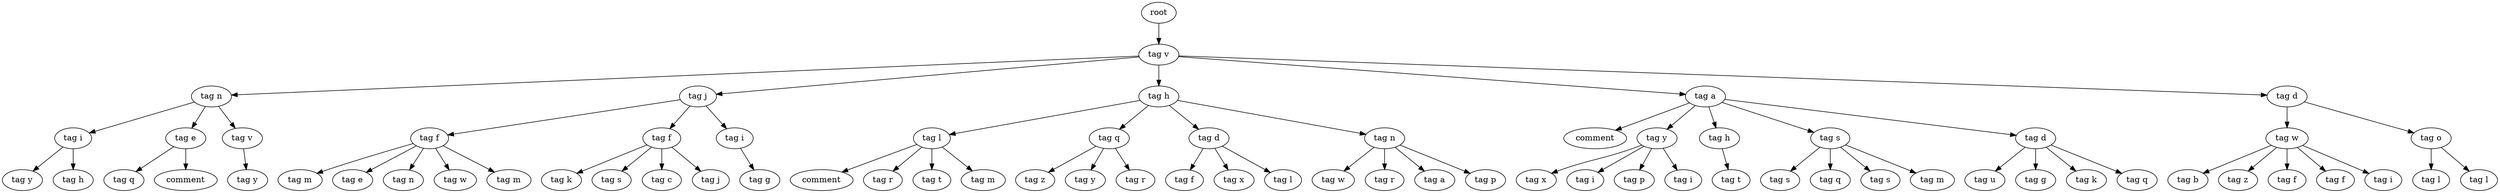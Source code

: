 digraph Tree{
0[label="root"];
0->00
00[label="tag v"];
00->000
000[label="tag n"];
000->0000
0000[label="tag i"];
0000->00000
00000[label="tag y"];
0000->00001
00001[label="tag h"];
000->0001
0001[label="tag e"];
0001->00010
00010[label="tag q"];
0001->00011
00011[label="comment"];
000->0002
0002[label="tag v"];
0002->00020
00020[label="tag y"];
00->001
001[label="tag j"];
001->0010
0010[label="tag f"];
0010->00100
00100[label="tag m"];
0010->00101
00101[label="tag e"];
0010->00102
00102[label="tag n"];
0010->00103
00103[label="tag w"];
0010->00104
00104[label="tag m"];
001->0011
0011[label="tag f"];
0011->00110
00110[label="tag k"];
0011->00111
00111[label="tag s"];
0011->00112
00112[label="tag c"];
0011->00113
00113[label="tag j"];
001->0012
0012[label="tag i"];
0012->00120
00120[label="tag g"];
00->002
002[label="tag h"];
002->0020
0020[label="tag l"];
0020->00200
00200[label="comment"];
0020->00201
00201[label="tag r"];
0020->00202
00202[label="tag t"];
0020->00203
00203[label="tag m"];
002->0021
0021[label="tag q"];
0021->00210
00210[label="tag z"];
0021->00211
00211[label="tag y"];
0021->00212
00212[label="tag r"];
002->0022
0022[label="tag d"];
0022->00220
00220[label="tag f"];
0022->00221
00221[label="tag x"];
0022->00222
00222[label="tag l"];
002->0023
0023[label="tag n"];
0023->00230
00230[label="tag w"];
0023->00231
00231[label="tag r"];
0023->00232
00232[label="tag a"];
0023->00233
00233[label="tag p"];
00->003
003[label="tag a"];
003->0030
0030[label="comment"];
003->0031
0031[label="tag y"];
0031->00310
00310[label="tag x"];
0031->00311
00311[label="tag i"];
0031->00312
00312[label="tag p"];
0031->00313
00313[label="tag i"];
003->0032
0032[label="tag h"];
0032->00320
00320[label="tag t"];
003->0033
0033[label="tag s"];
0033->00330
00330[label="tag s"];
0033->00331
00331[label="tag q"];
0033->00332
00332[label="tag s"];
0033->00333
00333[label="tag m"];
003->0034
0034[label="tag d"];
0034->00340
00340[label="tag u"];
0034->00341
00341[label="tag g"];
0034->00342
00342[label="tag k"];
0034->00343
00343[label="tag q"];
00->004
004[label="tag d"];
004->0040
0040[label="tag w"];
0040->00400
00400[label="tag b"];
0040->00401
00401[label="tag z"];
0040->00402
00402[label="tag f"];
0040->00403
00403[label="tag f"];
0040->00404
00404[label="tag i"];
004->0041
0041[label="tag o"];
0041->00410
00410[label="tag l"];
0041->00411
00411[label="tag l"];
}
